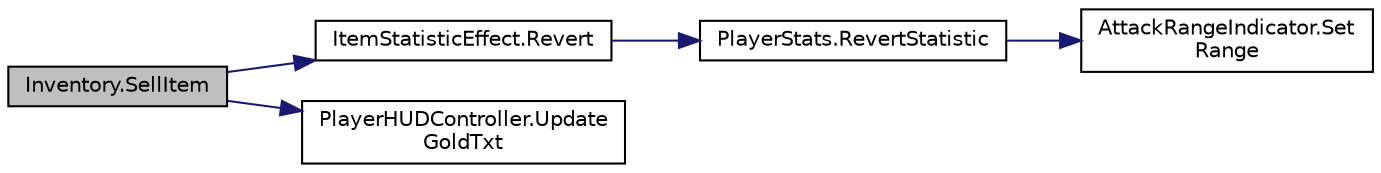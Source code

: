 digraph "Inventory.SellItem"
{
 // INTERACTIVE_SVG=YES
 // LATEX_PDF_SIZE
  bgcolor="transparent";
  edge [fontname="Helvetica",fontsize="10",labelfontname="Helvetica",labelfontsize="10"];
  node [fontname="Helvetica",fontsize="10",shape=record];
  rankdir="LR";
  Node1 [label="Inventory.SellItem",height=0.2,width=0.4,color="black", fillcolor="grey75", style="filled", fontcolor="black",tooltip=" "];
  Node1 -> Node2 [color="midnightblue",fontsize="10",style="solid",fontname="Helvetica"];
  Node2 [label="ItemStatisticEffect.Revert",height=0.2,width=0.4,color="black",URL="$class_item_statistic_effect.html#a7e60cf01d0ee7f4b00fe817a36a7b2b4",tooltip=" "];
  Node2 -> Node3 [color="midnightblue",fontsize="10",style="solid",fontname="Helvetica"];
  Node3 [label="PlayerStats.RevertStatistic",height=0.2,width=0.4,color="black",URL="$class_player_stats.html#a85d656089081a1fae4eb9c531f44eaee",tooltip=" "];
  Node3 -> Node4 [color="midnightblue",fontsize="10",style="solid",fontname="Helvetica"];
  Node4 [label="AttackRangeIndicator.Set\lRange",height=0.2,width=0.4,color="black",URL="$class_attack_range_indicator.html#a30b23b934689db8d536efbc193ad9ae3",tooltip=" "];
  Node1 -> Node5 [color="midnightblue",fontsize="10",style="solid",fontname="Helvetica"];
  Node5 [label="PlayerHUDController.Update\lGoldTxt",height=0.2,width=0.4,color="black",URL="$class_player_h_u_d_controller.html#aeef77dcdfaf1c9b719e4350c17c88fa5",tooltip=" "];
}
